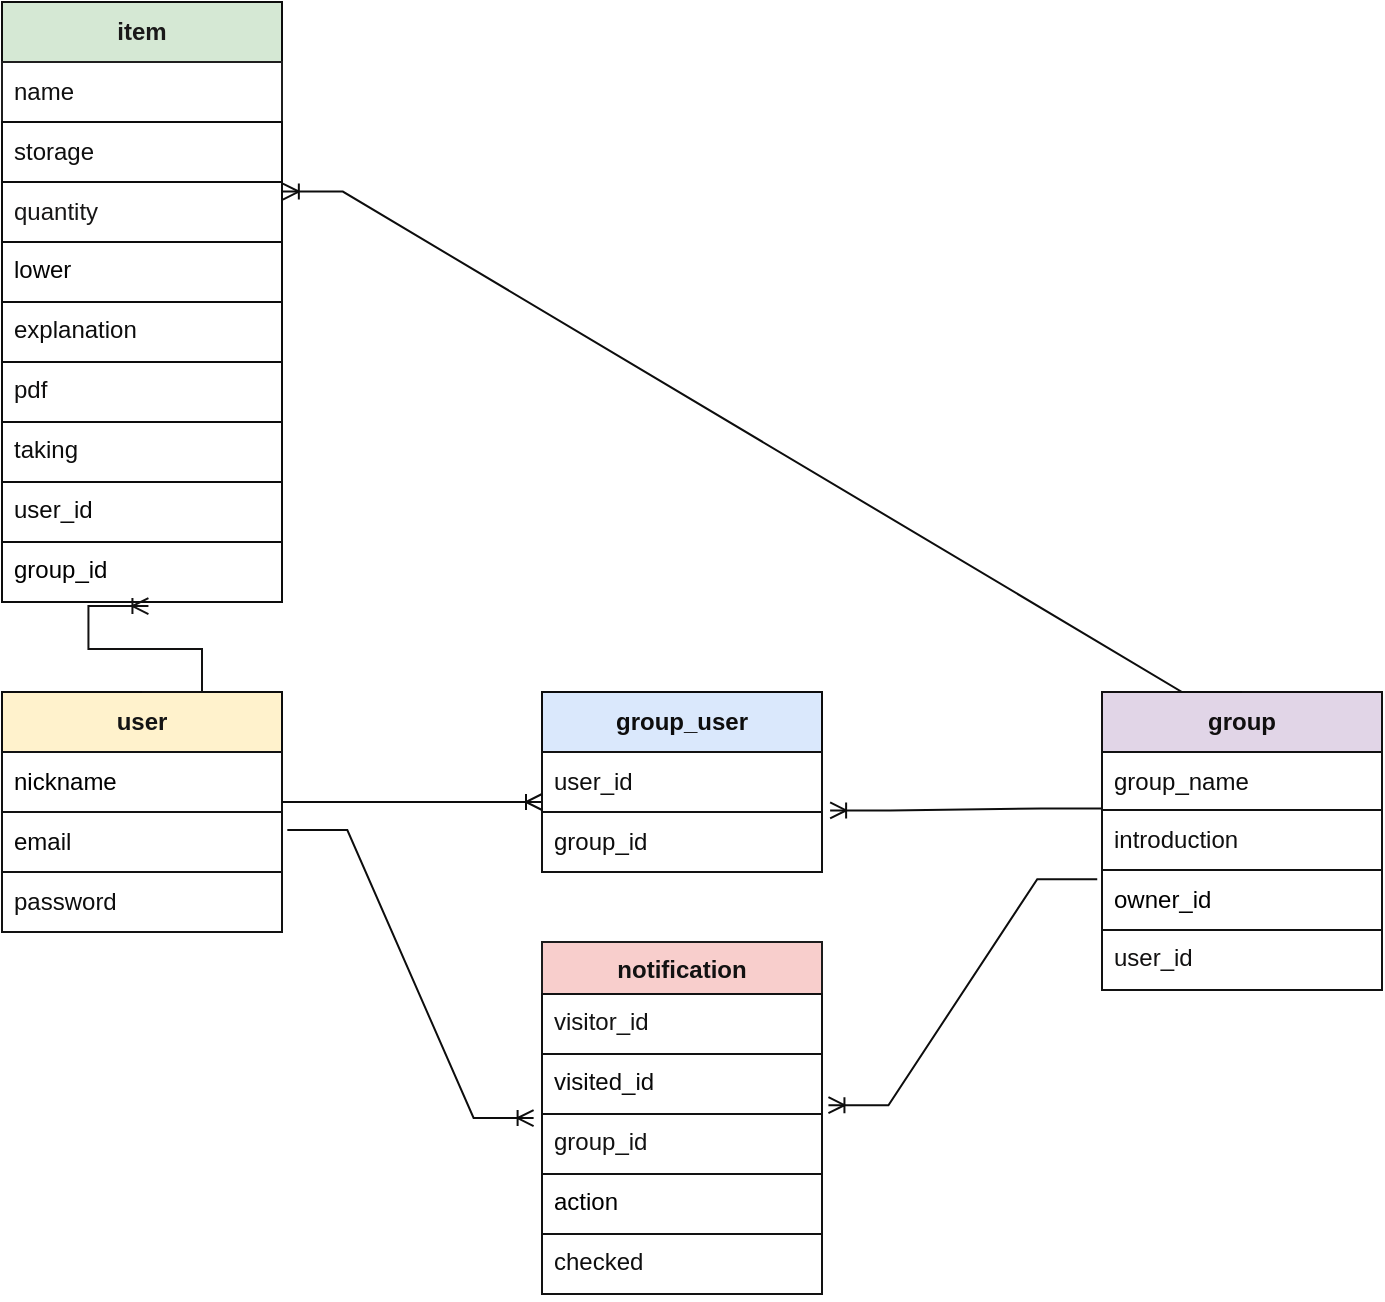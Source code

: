 <mxfile>
    <diagram id="IUhPXEL6XtXqXURbx_Fu" name="ページ1">
        <mxGraphModel dx="805" dy="662" grid="0" gridSize="10" guides="1" tooltips="1" connect="1" arrows="1" fold="1" page="1" pageScale="1" pageWidth="827" pageHeight="1169" background="#ffffff" math="0" shadow="0">
            <root>
                <mxCell id="0"/>
                <mxCell id="1" parent="0"/>
                <mxCell id="2" value="&lt;font color=&quot;#1a1919&quot;&gt;&lt;b&gt;item&lt;/b&gt;&lt;/font&gt;" style="swimlane;fontStyle=0;childLayout=stackLayout;horizontal=1;startSize=30;horizontalStack=0;resizeParent=1;resizeParentMax=0;resizeLast=0;collapsible=1;marginBottom=0;whiteSpace=wrap;html=1;rounded=0;strokeColor=#0d0d0d;fillColor=#d5e8d4;" parent="1" vertex="1">
                    <mxGeometry x="80" y="50" width="140" height="300" as="geometry"/>
                </mxCell>
                <mxCell id="3" value="&lt;font color=&quot;#0f0f0f&quot;&gt;name&lt;/font&gt;" style="text;strokeColor=#1f1f1f;fillColor=none;align=left;verticalAlign=middle;spacingLeft=4;spacingRight=4;overflow=hidden;points=[[0,0.5],[1,0.5]];portConstraint=eastwest;rotatable=0;whiteSpace=wrap;html=1;rounded=0;" parent="2" vertex="1">
                    <mxGeometry y="30" width="140" height="30" as="geometry"/>
                </mxCell>
                <mxCell id="4" value="&lt;font color=&quot;#0f0f0f&quot;&gt;storage&lt;/font&gt;" style="text;strokeColor=#0d0d0d;fillColor=none;align=left;verticalAlign=middle;spacingLeft=4;spacingRight=4;overflow=hidden;points=[[0,0.5],[1,0.5]];portConstraint=eastwest;rotatable=0;whiteSpace=wrap;html=1;rounded=0;" parent="2" vertex="1">
                    <mxGeometry y="60" width="140" height="30" as="geometry"/>
                </mxCell>
                <mxCell id="5" value="&lt;font color=&quot;#171616&quot;&gt;quantity&lt;/font&gt;" style="text;strokeColor=#0d0d0d;fillColor=none;align=left;verticalAlign=middle;spacingLeft=4;spacingRight=4;overflow=hidden;points=[[0,0.5],[1,0.5]];portConstraint=eastwest;rotatable=0;whiteSpace=wrap;html=1;rounded=0;" parent="2" vertex="1">
                    <mxGeometry y="90" width="140" height="30" as="geometry"/>
                </mxCell>
                <mxCell id="40" value="lower" style="text;strokeColor=#0d0d0d;fillColor=none;spacingLeft=4;spacingRight=4;overflow=hidden;rotatable=0;points=[[0,0.5],[1,0.5]];portConstraint=eastwest;fontSize=12;rounded=0;fontColor=#050505;" parent="2" vertex="1">
                    <mxGeometry y="120" width="140" height="30" as="geometry"/>
                </mxCell>
                <mxCell id="8" value="explanation" style="text;strokeColor=#0d0d0d;fillColor=none;spacingLeft=4;spacingRight=4;overflow=hidden;rotatable=0;points=[[0,0.5],[1,0.5]];portConstraint=eastwest;fontSize=12;rounded=0;fontColor=#0d0d0d;" parent="2" vertex="1">
                    <mxGeometry y="150" width="140" height="30" as="geometry"/>
                </mxCell>
                <mxCell id="41" value="pdf" style="text;strokeColor=#0d0d0d;fillColor=none;spacingLeft=4;spacingRight=4;overflow=hidden;rotatable=0;points=[[0,0.5],[1,0.5]];portConstraint=eastwest;fontSize=12;rounded=0;fontColor=#100f0f;" parent="2" vertex="1">
                    <mxGeometry y="180" width="140" height="30" as="geometry"/>
                </mxCell>
                <mxCell id="43" value="taking" style="text;strokeColor=#0d0d0d;fillColor=none;spacingLeft=4;spacingRight=4;overflow=hidden;rotatable=0;points=[[0,0.5],[1,0.5]];portConstraint=eastwest;fontSize=12;rounded=0;fontColor=#0d0d0d;" parent="2" vertex="1">
                    <mxGeometry y="210" width="140" height="30" as="geometry"/>
                </mxCell>
                <mxCell id="44" value="user_id" style="text;strokeColor=#0d0d0d;fillColor=none;spacingLeft=4;spacingRight=4;overflow=hidden;rotatable=0;points=[[0,0.5],[1,0.5]];portConstraint=eastwest;fontSize=12;rounded=0;fontColor=#0a0a0a;" parent="2" vertex="1">
                    <mxGeometry y="240" width="140" height="30" as="geometry"/>
                </mxCell>
                <mxCell id="9" value="group_id" style="text;strokeColor=#0d0d0d;fillColor=none;spacingLeft=4;spacingRight=4;overflow=hidden;rotatable=0;points=[[0,0.5],[1,0.5]];portConstraint=eastwest;fontSize=12;rounded=0;fontColor=#000000;" parent="2" vertex="1">
                    <mxGeometry y="270" width="140" height="30" as="geometry"/>
                </mxCell>
                <mxCell id="10" value="&lt;font color=&quot;#141414&quot;&gt;&lt;b&gt;user&lt;/b&gt;&lt;/font&gt;" style="swimlane;fontStyle=0;childLayout=stackLayout;horizontal=1;startSize=30;horizontalStack=0;resizeParent=1;resizeParentMax=0;resizeLast=0;collapsible=1;marginBottom=0;whiteSpace=wrap;html=1;rounded=0;strokeColor=#0d0d0d;fillColor=#fff2cc;" parent="1" vertex="1">
                    <mxGeometry x="80" y="395" width="140" height="120" as="geometry"/>
                </mxCell>
                <mxCell id="11" value="&lt;font color=&quot;#000000&quot;&gt;nickname&lt;/font&gt;" style="text;strokeColor=#121212;fillColor=none;align=left;verticalAlign=middle;spacingLeft=4;spacingRight=4;overflow=hidden;points=[[0,0.5],[1,0.5]];portConstraint=eastwest;rotatable=0;whiteSpace=wrap;html=1;rounded=0;" parent="10" vertex="1">
                    <mxGeometry y="30" width="140" height="30" as="geometry"/>
                </mxCell>
                <mxCell id="12" value="&lt;font color=&quot;#080808&quot;&gt;email&lt;/font&gt;" style="text;strokeColor=#121212;fillColor=none;align=left;verticalAlign=middle;spacingLeft=4;spacingRight=4;overflow=hidden;points=[[0,0.5],[1,0.5]];portConstraint=eastwest;rotatable=0;whiteSpace=wrap;html=1;rounded=0;" parent="10" vertex="1">
                    <mxGeometry y="60" width="140" height="30" as="geometry"/>
                </mxCell>
                <mxCell id="13" value="&lt;font color=&quot;#0f0f0f&quot;&gt;password&lt;/font&gt;" style="text;strokeColor=#121212;fillColor=none;align=left;verticalAlign=middle;spacingLeft=4;spacingRight=4;overflow=hidden;points=[[0,0.5],[1,0.5]];portConstraint=eastwest;rotatable=0;whiteSpace=wrap;html=1;rounded=0;" parent="10" vertex="1">
                    <mxGeometry y="90" width="140" height="30" as="geometry"/>
                </mxCell>
                <mxCell id="16" value="&lt;font color=&quot;#0d0d0d&quot;&gt;&lt;b&gt;group_user&lt;/b&gt;&lt;/font&gt;" style="swimlane;fontStyle=0;childLayout=stackLayout;horizontal=1;startSize=30;horizontalStack=0;resizeParent=1;resizeParentMax=0;resizeLast=0;collapsible=1;marginBottom=0;whiteSpace=wrap;html=1;rounded=0;strokeColor=#0d0d0d;fillColor=#dae8fc;" parent="1" vertex="1">
                    <mxGeometry x="350" y="395" width="140" height="90" as="geometry"/>
                </mxCell>
                <mxCell id="18" value="&lt;font color=&quot;#0f0f0f&quot;&gt;user_id&lt;/font&gt;" style="text;strokeColor=#121212;fillColor=none;align=left;verticalAlign=middle;spacingLeft=4;spacingRight=4;overflow=hidden;points=[[0,0.5],[1,0.5]];portConstraint=eastwest;rotatable=0;whiteSpace=wrap;html=1;rounded=0;" parent="16" vertex="1">
                    <mxGeometry y="30" width="140" height="30" as="geometry"/>
                </mxCell>
                <mxCell id="19" value="&lt;font color=&quot;#0d0d0d&quot;&gt;group_id&lt;/font&gt;" style="text;strokeColor=#121212;fillColor=none;align=left;verticalAlign=middle;spacingLeft=4;spacingRight=4;overflow=hidden;points=[[0,0.5],[1,0.5]];portConstraint=eastwest;rotatable=0;whiteSpace=wrap;html=1;rounded=0;" parent="16" vertex="1">
                    <mxGeometry y="60" width="140" height="30" as="geometry"/>
                </mxCell>
                <mxCell id="20" value="&lt;font color=&quot;#100f0f&quot;&gt;&lt;b&gt;group&lt;/b&gt;&lt;/font&gt;" style="swimlane;fontStyle=0;childLayout=stackLayout;horizontal=1;startSize=30;horizontalStack=0;resizeParent=1;resizeParentMax=0;resizeLast=0;collapsible=1;marginBottom=0;whiteSpace=wrap;html=1;rounded=0;strokeColor=#121112;fillColor=#e1d5e7;" parent="1" vertex="1">
                    <mxGeometry x="630" y="395" width="140" height="149" as="geometry"/>
                </mxCell>
                <mxCell id="21" value="&lt;font color=&quot;#0d0d0d&quot;&gt;group_name&lt;/font&gt;" style="text;strokeColor=#121212;fillColor=none;align=left;verticalAlign=middle;spacingLeft=4;spacingRight=4;overflow=hidden;points=[[0,0.5],[1,0.5]];portConstraint=eastwest;rotatable=0;whiteSpace=wrap;html=1;rounded=0;" parent="20" vertex="1">
                    <mxGeometry y="30" width="140" height="29" as="geometry"/>
                </mxCell>
                <mxCell id="22" value="&lt;font color=&quot;#0f0f0f&quot;&gt;introduction&lt;/font&gt;" style="text;strokeColor=#121212;fillColor=none;align=left;verticalAlign=middle;spacingLeft=4;spacingRight=4;overflow=hidden;points=[[0,0.5],[1,0.5]];portConstraint=eastwest;rotatable=0;whiteSpace=wrap;html=1;rounded=0;" parent="20" vertex="1">
                    <mxGeometry y="59" width="140" height="30" as="geometry"/>
                </mxCell>
                <mxCell id="23" value="&lt;font color=&quot;#000000&quot;&gt;owner_id&lt;/font&gt;" style="text;strokeColor=#121212;fillColor=none;align=left;verticalAlign=middle;spacingLeft=4;spacingRight=4;overflow=hidden;points=[[0,0.5],[1,0.5]];portConstraint=eastwest;rotatable=0;whiteSpace=wrap;html=1;rounded=0;" parent="20" vertex="1">
                    <mxGeometry y="89" width="140" height="30" as="geometry"/>
                </mxCell>
                <mxCell id="45" value="user_id" style="text;strokeColor=#121212;fillColor=none;spacingLeft=4;spacingRight=4;overflow=hidden;rotatable=0;points=[[0,0.5],[1,0.5]];portConstraint=eastwest;fontSize=12;rounded=0;fontColor=#121111;labelBorderColor=none;" parent="20" vertex="1">
                    <mxGeometry y="119" width="140" height="30" as="geometry"/>
                </mxCell>
                <mxCell id="26" value="" style="edgeStyle=entityRelationEdgeStyle;fontSize=12;html=1;endArrow=ERoneToMany;entryX=0.523;entryY=1.067;entryDx=0;entryDy=0;entryPerimeter=0;exitX=0.5;exitY=0;exitDx=0;exitDy=0;rounded=0;strokeColor=#121111;" parent="1" source="10" target="9" edge="1">
                    <mxGeometry width="100" height="100" relative="1" as="geometry">
                        <mxPoint x="100" y="320" as="sourcePoint"/>
                        <mxPoint x="200" y="220" as="targetPoint"/>
                    </mxGeometry>
                </mxCell>
                <mxCell id="27" value="" style="edgeStyle=entityRelationEdgeStyle;fontSize=12;html=1;endArrow=ERoneToMany;rounded=0;strokeColor=#0d0d0d;" parent="1" edge="1">
                    <mxGeometry width="100" height="100" relative="1" as="geometry">
                        <mxPoint x="220" y="450" as="sourcePoint"/>
                        <mxPoint x="350" y="450" as="targetPoint"/>
                    </mxGeometry>
                </mxCell>
                <mxCell id="31" value="" style="edgeStyle=entityRelationEdgeStyle;fontSize=12;html=1;endArrow=ERoneToMany;entryX=1.003;entryY=1.16;entryDx=0;entryDy=0;entryPerimeter=0;exitX=0.5;exitY=0;exitDx=0;exitDy=0;rounded=0;strokeColor=#0d0d0d;" parent="1" source="20" target="4" edge="1">
                    <mxGeometry width="100" height="100" relative="1" as="geometry">
                        <mxPoint x="380" y="250" as="sourcePoint"/>
                        <mxPoint x="480" y="150" as="targetPoint"/>
                    </mxGeometry>
                </mxCell>
                <mxCell id="33" value="" style="edgeStyle=entityRelationEdgeStyle;fontSize=12;html=1;endArrow=ERoneToMany;entryX=1.029;entryY=-0.027;entryDx=0;entryDy=0;entryPerimeter=0;exitX=-0.003;exitY=-0.027;exitDx=0;exitDy=0;exitPerimeter=0;rounded=0;strokeColor=#0d0d0d;" parent="1" source="22" target="19" edge="1">
                    <mxGeometry width="100" height="100" relative="1" as="geometry">
                        <mxPoint x="510" y="450" as="sourcePoint"/>
                        <mxPoint x="610" y="350" as="targetPoint"/>
                    </mxGeometry>
                </mxCell>
                <mxCell id="34" value="notification" style="swimlane;fontStyle=1;childLayout=stackLayout;horizontal=1;startSize=26;horizontalStack=0;resizeParent=1;resizeParentMax=0;resizeLast=0;collapsible=1;marginBottom=0;align=center;fontSize=12;rounded=0;strokeColor=#1c1c1c;fillColor=#f8cecc;fontColor=#121212;" parent="1" vertex="1">
                    <mxGeometry x="350" y="520" width="140" height="176" as="geometry"/>
                </mxCell>
                <mxCell id="35" value="visitor_id" style="text;strokeColor=#121212;fillColor=none;spacingLeft=4;spacingRight=4;overflow=hidden;rotatable=0;points=[[0,0.5],[1,0.5]];portConstraint=eastwest;fontSize=12;rounded=0;fontColor=#121212;" parent="34" vertex="1">
                    <mxGeometry y="26" width="140" height="30" as="geometry"/>
                </mxCell>
                <mxCell id="36" value="visited_id" style="text;strokeColor=#121212;fillColor=none;spacingLeft=4;spacingRight=4;overflow=hidden;rotatable=0;points=[[0,0.5],[1,0.5]];portConstraint=eastwest;fontSize=12;rounded=0;fontColor=#0a0a0a;" parent="34" vertex="1">
                    <mxGeometry y="56" width="140" height="30" as="geometry"/>
                </mxCell>
                <mxCell id="37" value="group_id" style="text;strokeColor=#121212;fillColor=none;spacingLeft=4;spacingRight=4;overflow=hidden;rotatable=0;points=[[0,0.5],[1,0.5]];portConstraint=eastwest;fontSize=12;rounded=0;fontColor=#121212;" parent="34" vertex="1">
                    <mxGeometry y="86" width="140" height="30" as="geometry"/>
                </mxCell>
                <mxCell id="38" value="action" style="text;strokeColor=#121212;fillColor=none;spacingLeft=4;spacingRight=4;overflow=hidden;rotatable=0;points=[[0,0.5],[1,0.5]];portConstraint=eastwest;fontSize=12;rounded=0;fontColor=#000000;" parent="34" vertex="1">
                    <mxGeometry y="116" width="140" height="30" as="geometry"/>
                </mxCell>
                <mxCell id="39" value="checked" style="text;strokeColor=#121212;fillColor=none;spacingLeft=4;spacingRight=4;overflow=hidden;rotatable=0;points=[[0,0.5],[1,0.5]];portConstraint=eastwest;fontSize=12;rounded=0;fontColor=#0f0f0f;" parent="34" vertex="1">
                    <mxGeometry y="146" width="140" height="30" as="geometry"/>
                </mxCell>
                <mxCell id="46" value="" style="edgeStyle=entityRelationEdgeStyle;fontSize=12;html=1;endArrow=ERoneToMany;entryX=1.023;entryY=0.853;entryDx=0;entryDy=0;entryPerimeter=0;exitX=-0.017;exitY=0.153;exitDx=0;exitDy=0;exitPerimeter=0;rounded=0;strokeColor=#0d0d0d;" parent="1" source="23" target="36" edge="1">
                    <mxGeometry width="100" height="100" relative="1" as="geometry">
                        <mxPoint x="570" y="580" as="sourcePoint"/>
                        <mxPoint x="580" y="500" as="targetPoint"/>
                    </mxGeometry>
                </mxCell>
                <mxCell id="47" value="" style="edgeStyle=entityRelationEdgeStyle;fontSize=12;html=1;endArrow=ERoneToMany;hachureGap=4;fontFamily=Architects Daughter;fontSource=https%3A%2F%2Ffonts.googleapis.com%2Fcss%3Ffamily%3DArchitects%2BDaughter;exitX=1.019;exitY=0.3;exitDx=0;exitDy=0;exitPerimeter=0;entryX=-0.03;entryY=0.067;entryDx=0;entryDy=0;entryPerimeter=0;rounded=0;strokeColor=#0d0d0d;" edge="1" parent="1" source="12" target="37">
                    <mxGeometry width="100" height="100" relative="1" as="geometry">
                        <mxPoint x="260" y="440" as="sourcePoint"/>
                        <mxPoint x="360" y="340" as="targetPoint"/>
                    </mxGeometry>
                </mxCell>
            </root>
        </mxGraphModel>
    </diagram>
</mxfile>